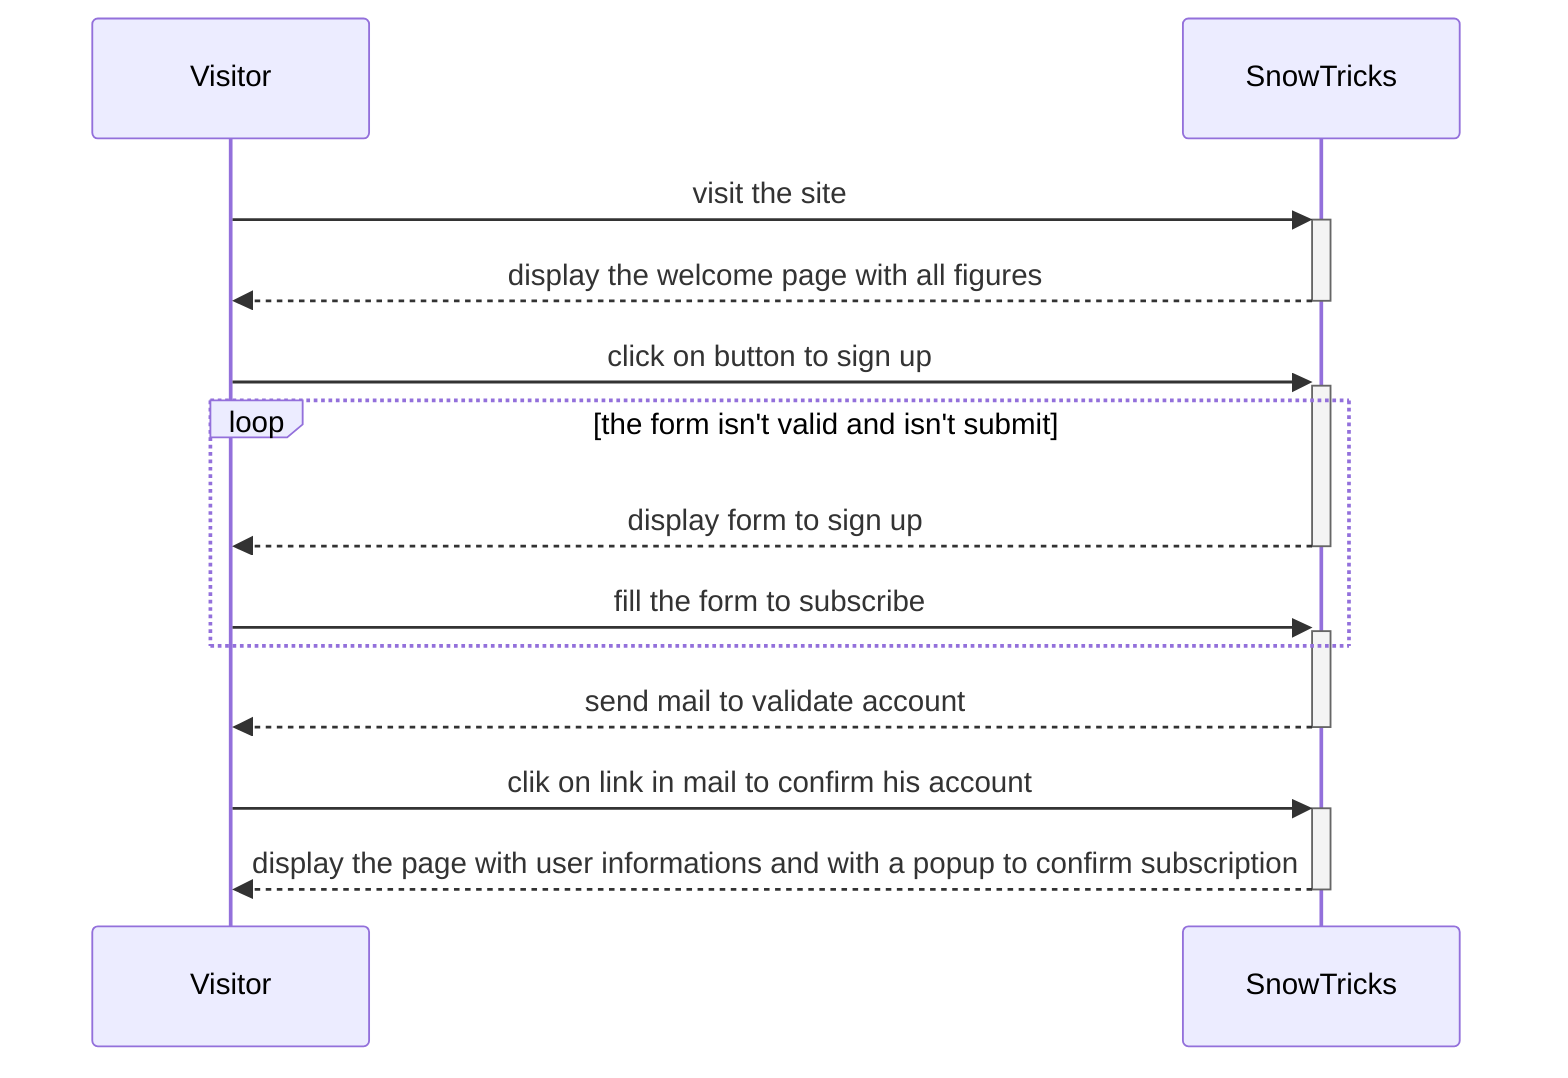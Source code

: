 sequenceDiagram
    Visitor->>+SnowTricks: visit the site
    SnowTricks-->>-Visitor: display the welcome page with all figures
    Visitor->>+SnowTricks: click on button to sign up
    loop the form isn't valid and isn't submit
    SnowTricks-->>-Visitor: display form to sign up
    Visitor->>+SnowTricks: fill the form to subscribe
    end
    SnowTricks-->>-Visitor: send mail to validate account
    Visitor->>+SnowTricks: clik on link in mail to confirm his account
    SnowTricks-->>-Visitor: display the page with user informations and with a popup to confirm subscription